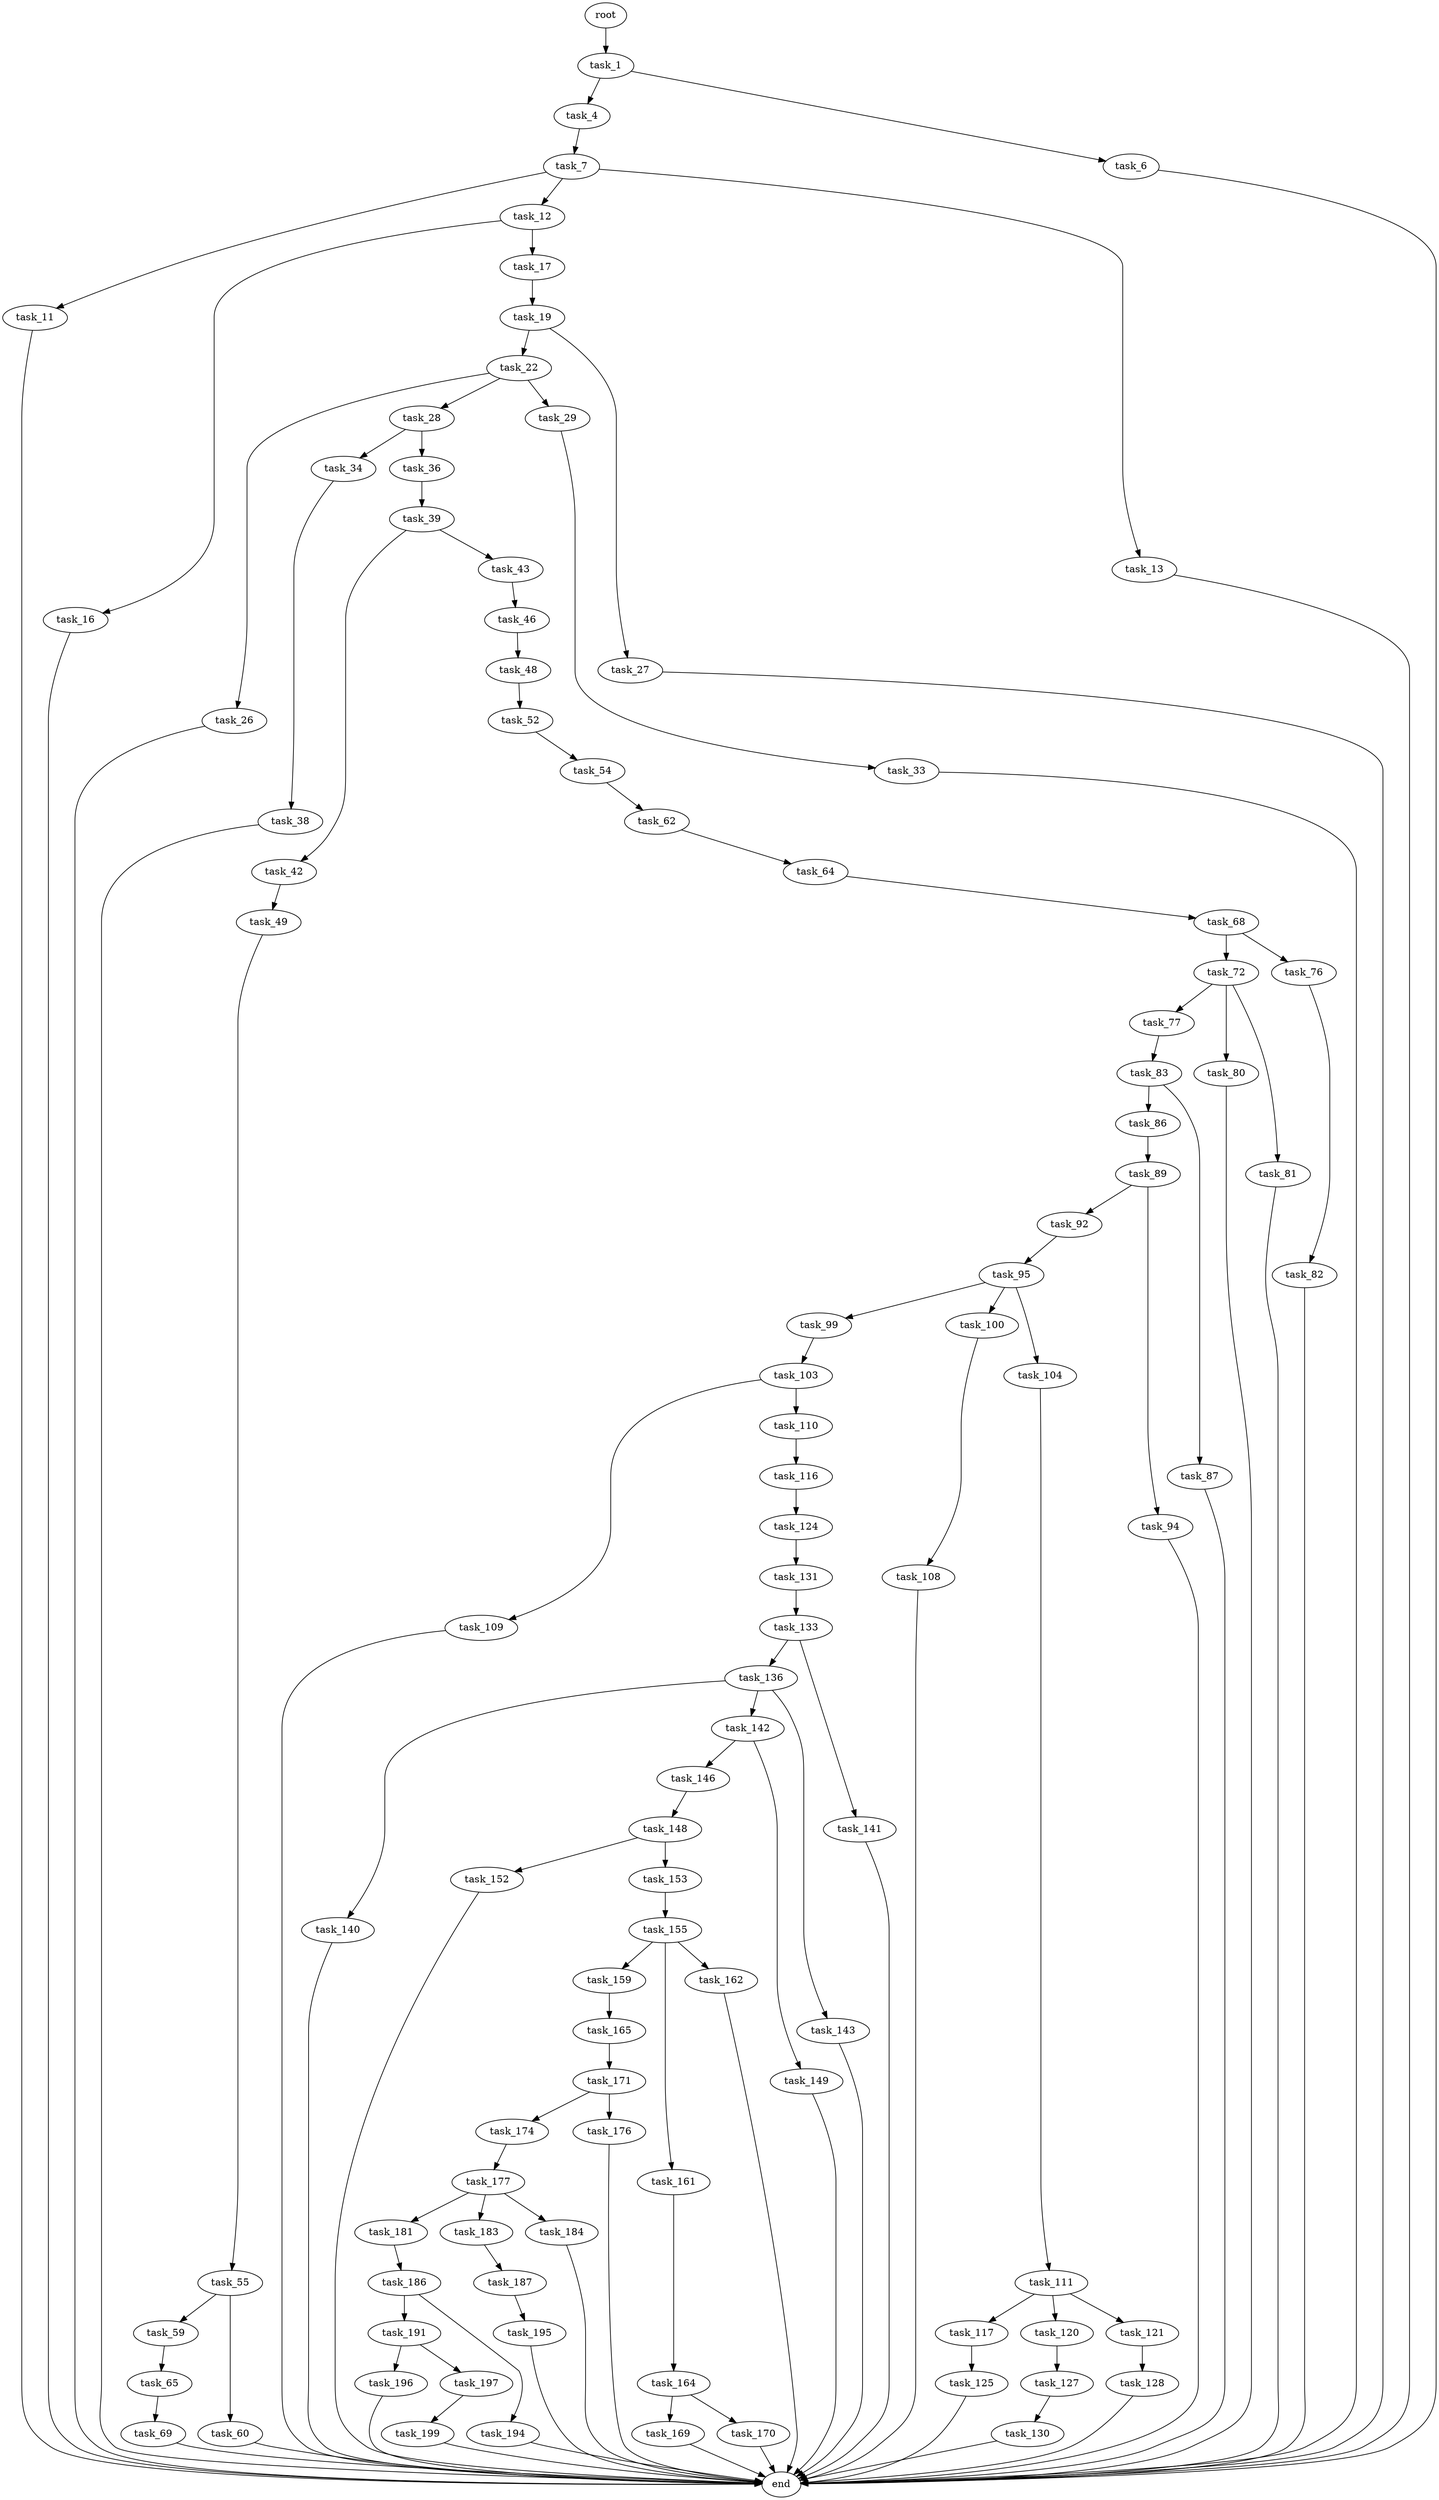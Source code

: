 digraph G {
  root [size="0.000000"];
  task_1 [size="782757789696.000000"];
  task_4 [size="68719476736.000000"];
  task_6 [size="18432926922.000000"];
  task_7 [size="6302530082.000000"];
  end [size="0.000000"];
  task_11 [size="427523706484.000000"];
  task_12 [size="28991029248.000000"];
  task_13 [size="529768259488.000000"];
  task_16 [size="1059026358.000000"];
  task_17 [size="782757789696.000000"];
  task_19 [size="368293445632.000000"];
  task_22 [size="68719476736.000000"];
  task_27 [size="19498792530.000000"];
  task_26 [size="782757789696.000000"];
  task_28 [size="398830874.000000"];
  task_29 [size="752144509.000000"];
  task_34 [size="95531005480.000000"];
  task_36 [size="28991029248.000000"];
  task_33 [size="368293445632.000000"];
  task_38 [size="371401929363.000000"];
  task_39 [size="349582852907.000000"];
  task_42 [size="21778070444.000000"];
  task_43 [size="8589934592.000000"];
  task_49 [size="1073741824000.000000"];
  task_46 [size="32813151864.000000"];
  task_48 [size="68719476736.000000"];
  task_52 [size="92222399411.000000"];
  task_55 [size="5288178450.000000"];
  task_54 [size="41309752586.000000"];
  task_62 [size="1375642023.000000"];
  task_59 [size="3653398959.000000"];
  task_60 [size="182137928640.000000"];
  task_65 [size="6793904646.000000"];
  task_64 [size="655786383.000000"];
  task_68 [size="624507050.000000"];
  task_69 [size="549755813888.000000"];
  task_72 [size="134217728000.000000"];
  task_76 [size="231928233984.000000"];
  task_77 [size="167564198600.000000"];
  task_80 [size="45346658824.000000"];
  task_81 [size="5168558393.000000"];
  task_82 [size="14452969492.000000"];
  task_83 [size="316908757857.000000"];
  task_86 [size="68719476736.000000"];
  task_87 [size="1073741824000.000000"];
  task_89 [size="15354306429.000000"];
  task_92 [size="134217728000.000000"];
  task_94 [size="368293445632.000000"];
  task_95 [size="947107706215.000000"];
  task_99 [size="913044302071.000000"];
  task_100 [size="68719476736.000000"];
  task_104 [size="340034926778.000000"];
  task_103 [size="86013215256.000000"];
  task_108 [size="8589934592.000000"];
  task_109 [size="185543553208.000000"];
  task_110 [size="1073741824000.000000"];
  task_111 [size="782757789696.000000"];
  task_116 [size="445407315155.000000"];
  task_117 [size="10538341918.000000"];
  task_120 [size="44302200256.000000"];
  task_121 [size="28991029248.000000"];
  task_124 [size="30551599218.000000"];
  task_125 [size="1023671223558.000000"];
  task_127 [size="686266430510.000000"];
  task_128 [size="467433340803.000000"];
  task_131 [size="68719476736.000000"];
  task_130 [size="15504710770.000000"];
  task_133 [size="1747183341.000000"];
  task_136 [size="2266629227.000000"];
  task_141 [size="8589934592.000000"];
  task_140 [size="652155482992.000000"];
  task_142 [size="24551870907.000000"];
  task_143 [size="40989226765.000000"];
  task_146 [size="782757789696.000000"];
  task_149 [size="7355620539.000000"];
  task_148 [size="37444495498.000000"];
  task_152 [size="962692472035.000000"];
  task_153 [size="28991029248.000000"];
  task_155 [size="9313906531.000000"];
  task_159 [size="1073741824000.000000"];
  task_161 [size="404391434383.000000"];
  task_162 [size="310421546448.000000"];
  task_165 [size="472331029092.000000"];
  task_164 [size="28991029248.000000"];
  task_169 [size="1073741824000.000000"];
  task_170 [size="1036241920505.000000"];
  task_171 [size="932120136206.000000"];
  task_174 [size="9695468249.000000"];
  task_176 [size="6113005894.000000"];
  task_177 [size="152820989152.000000"];
  task_181 [size="396762417110.000000"];
  task_183 [size="549755813888.000000"];
  task_184 [size="28991029248.000000"];
  task_186 [size="17702670179.000000"];
  task_187 [size="28991029248.000000"];
  task_191 [size="100622526000.000000"];
  task_194 [size="44718481294.000000"];
  task_195 [size="22044526772.000000"];
  task_196 [size="9087719546.000000"];
  task_197 [size="14624194360.000000"];
  task_199 [size="1701586751.000000"];

  root -> task_1 [size="1.000000"];
  task_1 -> task_4 [size="679477248.000000"];
  task_1 -> task_6 [size="679477248.000000"];
  task_4 -> task_7 [size="134217728.000000"];
  task_6 -> end [size="1.000000"];
  task_7 -> task_11 [size="301989888.000000"];
  task_7 -> task_12 [size="301989888.000000"];
  task_7 -> task_13 [size="301989888.000000"];
  task_11 -> end [size="1.000000"];
  task_12 -> task_16 [size="75497472.000000"];
  task_12 -> task_17 [size="75497472.000000"];
  task_13 -> end [size="1.000000"];
  task_16 -> end [size="1.000000"];
  task_17 -> task_19 [size="679477248.000000"];
  task_19 -> task_22 [size="411041792.000000"];
  task_19 -> task_27 [size="411041792.000000"];
  task_22 -> task_26 [size="134217728.000000"];
  task_22 -> task_28 [size="134217728.000000"];
  task_22 -> task_29 [size="134217728.000000"];
  task_27 -> end [size="1.000000"];
  task_26 -> end [size="1.000000"];
  task_28 -> task_34 [size="33554432.000000"];
  task_28 -> task_36 [size="33554432.000000"];
  task_29 -> task_33 [size="33554432.000000"];
  task_34 -> task_38 [size="411041792.000000"];
  task_36 -> task_39 [size="75497472.000000"];
  task_33 -> end [size="1.000000"];
  task_38 -> end [size="1.000000"];
  task_39 -> task_42 [size="411041792.000000"];
  task_39 -> task_43 [size="411041792.000000"];
  task_42 -> task_49 [size="536870912.000000"];
  task_43 -> task_46 [size="33554432.000000"];
  task_49 -> task_55 [size="838860800.000000"];
  task_46 -> task_48 [size="134217728.000000"];
  task_48 -> task_52 [size="134217728.000000"];
  task_52 -> task_54 [size="75497472.000000"];
  task_55 -> task_59 [size="209715200.000000"];
  task_55 -> task_60 [size="209715200.000000"];
  task_54 -> task_62 [size="33554432.000000"];
  task_62 -> task_64 [size="33554432.000000"];
  task_59 -> task_65 [size="301989888.000000"];
  task_60 -> end [size="1.000000"];
  task_65 -> task_69 [size="134217728.000000"];
  task_64 -> task_68 [size="75497472.000000"];
  task_68 -> task_72 [size="33554432.000000"];
  task_68 -> task_76 [size="33554432.000000"];
  task_69 -> end [size="1.000000"];
  task_72 -> task_77 [size="209715200.000000"];
  task_72 -> task_80 [size="209715200.000000"];
  task_72 -> task_81 [size="209715200.000000"];
  task_76 -> task_82 [size="301989888.000000"];
  task_77 -> task_83 [size="209715200.000000"];
  task_80 -> end [size="1.000000"];
  task_81 -> end [size="1.000000"];
  task_82 -> end [size="1.000000"];
  task_83 -> task_86 [size="411041792.000000"];
  task_83 -> task_87 [size="411041792.000000"];
  task_86 -> task_89 [size="134217728.000000"];
  task_87 -> end [size="1.000000"];
  task_89 -> task_92 [size="301989888.000000"];
  task_89 -> task_94 [size="301989888.000000"];
  task_92 -> task_95 [size="209715200.000000"];
  task_94 -> end [size="1.000000"];
  task_95 -> task_99 [size="679477248.000000"];
  task_95 -> task_100 [size="679477248.000000"];
  task_95 -> task_104 [size="679477248.000000"];
  task_99 -> task_103 [size="679477248.000000"];
  task_100 -> task_108 [size="134217728.000000"];
  task_104 -> task_111 [size="838860800.000000"];
  task_103 -> task_109 [size="134217728.000000"];
  task_103 -> task_110 [size="134217728.000000"];
  task_108 -> end [size="1.000000"];
  task_109 -> end [size="1.000000"];
  task_110 -> task_116 [size="838860800.000000"];
  task_111 -> task_117 [size="679477248.000000"];
  task_111 -> task_120 [size="679477248.000000"];
  task_111 -> task_121 [size="679477248.000000"];
  task_116 -> task_124 [size="301989888.000000"];
  task_117 -> task_125 [size="301989888.000000"];
  task_120 -> task_127 [size="33554432.000000"];
  task_121 -> task_128 [size="75497472.000000"];
  task_124 -> task_131 [size="33554432.000000"];
  task_125 -> end [size="1.000000"];
  task_127 -> task_130 [size="838860800.000000"];
  task_128 -> end [size="1.000000"];
  task_131 -> task_133 [size="134217728.000000"];
  task_130 -> end [size="1.000000"];
  task_133 -> task_136 [size="33554432.000000"];
  task_133 -> task_141 [size="33554432.000000"];
  task_136 -> task_140 [size="75497472.000000"];
  task_136 -> task_142 [size="75497472.000000"];
  task_136 -> task_143 [size="75497472.000000"];
  task_141 -> end [size="1.000000"];
  task_140 -> end [size="1.000000"];
  task_142 -> task_146 [size="33554432.000000"];
  task_142 -> task_149 [size="33554432.000000"];
  task_143 -> end [size="1.000000"];
  task_146 -> task_148 [size="679477248.000000"];
  task_149 -> end [size="1.000000"];
  task_148 -> task_152 [size="33554432.000000"];
  task_148 -> task_153 [size="33554432.000000"];
  task_152 -> end [size="1.000000"];
  task_153 -> task_155 [size="75497472.000000"];
  task_155 -> task_159 [size="411041792.000000"];
  task_155 -> task_161 [size="411041792.000000"];
  task_155 -> task_162 [size="411041792.000000"];
  task_159 -> task_165 [size="838860800.000000"];
  task_161 -> task_164 [size="838860800.000000"];
  task_162 -> end [size="1.000000"];
  task_165 -> task_171 [size="536870912.000000"];
  task_164 -> task_169 [size="75497472.000000"];
  task_164 -> task_170 [size="75497472.000000"];
  task_169 -> end [size="1.000000"];
  task_170 -> end [size="1.000000"];
  task_171 -> task_174 [size="838860800.000000"];
  task_171 -> task_176 [size="838860800.000000"];
  task_174 -> task_177 [size="301989888.000000"];
  task_176 -> end [size="1.000000"];
  task_177 -> task_181 [size="536870912.000000"];
  task_177 -> task_183 [size="536870912.000000"];
  task_177 -> task_184 [size="536870912.000000"];
  task_181 -> task_186 [size="838860800.000000"];
  task_183 -> task_187 [size="536870912.000000"];
  task_184 -> end [size="1.000000"];
  task_186 -> task_191 [size="411041792.000000"];
  task_186 -> task_194 [size="411041792.000000"];
  task_187 -> task_195 [size="75497472.000000"];
  task_191 -> task_196 [size="134217728.000000"];
  task_191 -> task_197 [size="134217728.000000"];
  task_194 -> end [size="1.000000"];
  task_195 -> end [size="1.000000"];
  task_196 -> end [size="1.000000"];
  task_197 -> task_199 [size="33554432.000000"];
  task_199 -> end [size="1.000000"];
}

